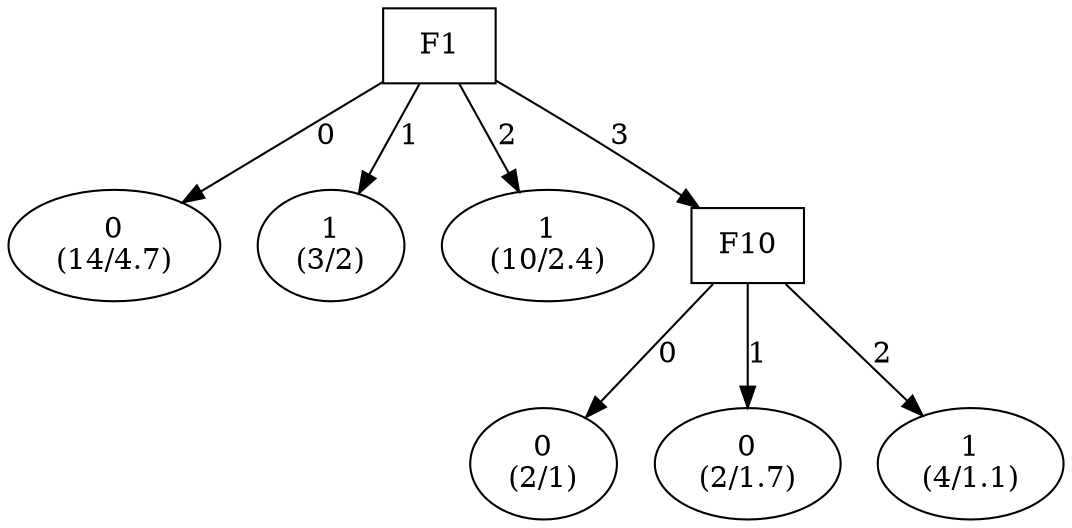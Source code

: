 digraph YaDT {
n0 [ shape=box, label="F1\n"]
n0 -> n1 [label="0"]
n1 [ shape=ellipse, label="0\n(14/4.7)"]
n0 -> n2 [label="1"]
n2 [ shape=ellipse, label="1\n(3/2)"]
n0 -> n3 [label="2"]
n3 [ shape=ellipse, label="1\n(10/2.4)"]
n0 -> n4 [label="3"]
n4 [ shape=box, label="F10\n"]
n4 -> n5 [label="0"]
n5 [ shape=ellipse, label="0\n(2/1)"]
n4 -> n6 [label="1"]
n6 [ shape=ellipse, label="0\n(2/1.7)"]
n4 -> n7 [label="2"]
n7 [ shape=ellipse, label="1\n(4/1.1)"]
}
